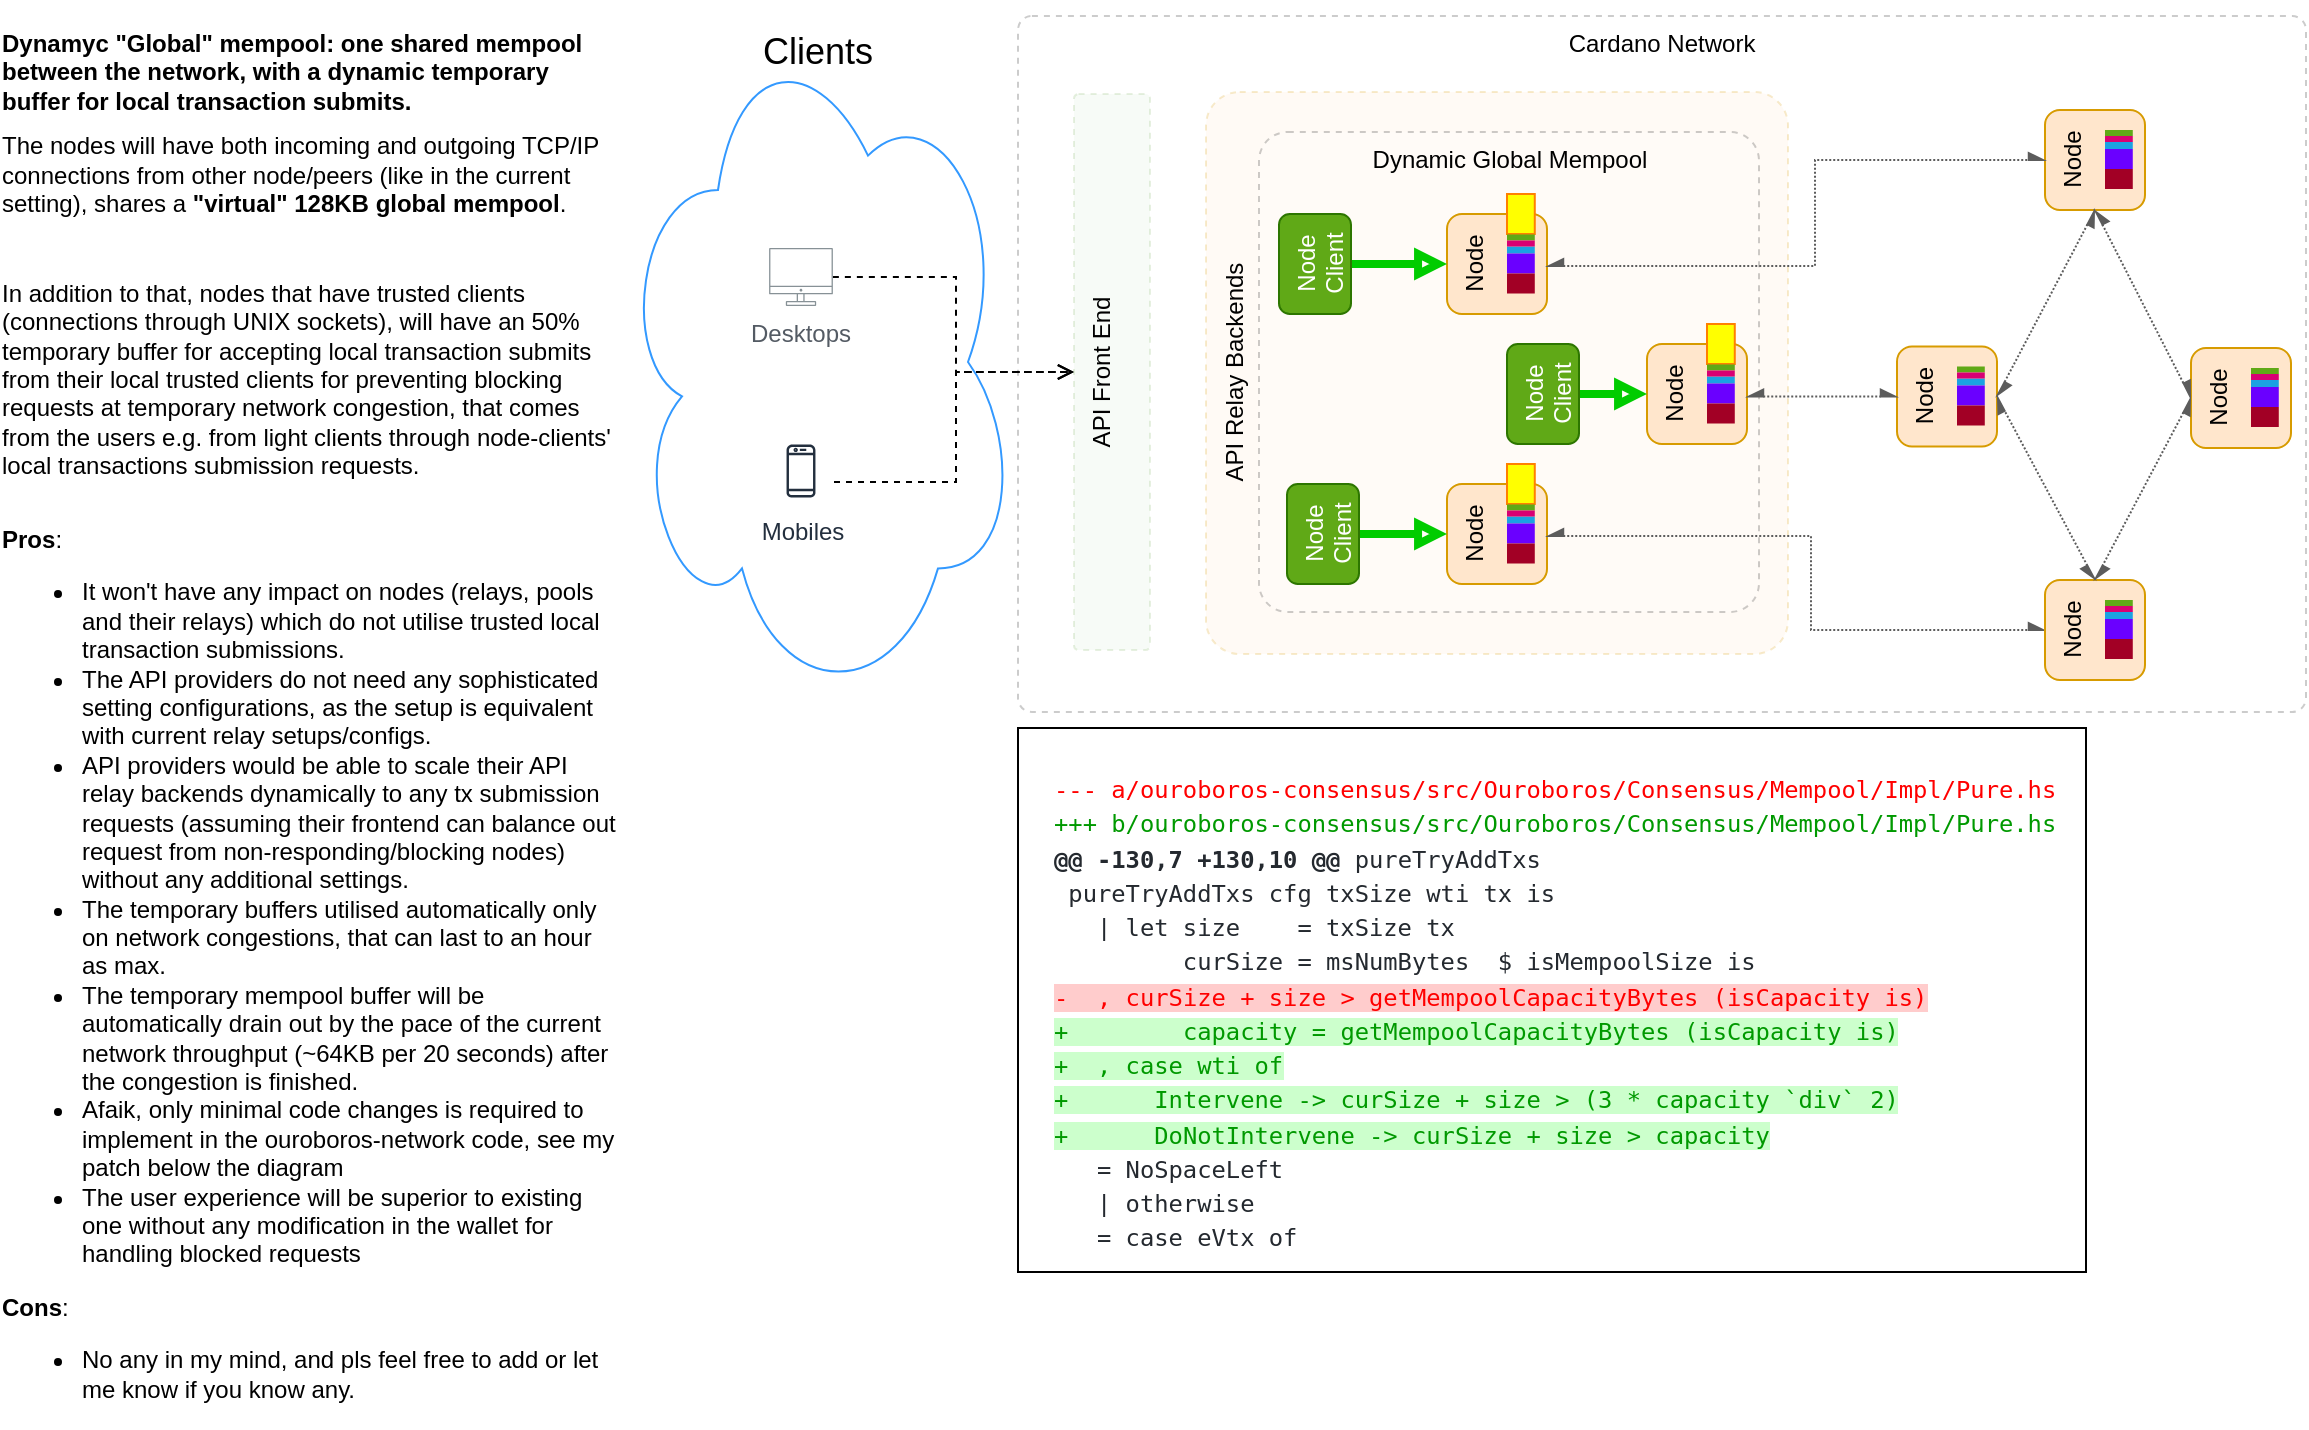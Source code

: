 <mxfile version="15.7.3" type="github"><diagram id="6a731a19-8d31-9384-78a2-239565b7b9f0" name="Page-1"><mxGraphModel dx="3910" dy="237" grid="0" gridSize="10" guides="1" tooltips="1" connect="1" arrows="1" fold="1" page="1" pageScale="1" pageWidth="1169" pageHeight="827" background="#ffffff" math="1" shadow="0"><root><mxCell id="0"/><mxCell id="1" parent="0"/><mxCell id="PWVrWmLwcKZv5xCnu7mB-158" value="Cardano Network" style="rounded=1;whiteSpace=wrap;html=1;dashed=1;verticalAlign=top;horizontal=1;spacing=2;arcSize=2;glass=0;sketch=0;shadow=0;opacity=20;strokeColor=default;fillColor=default;fontColor=default;labelPosition=center;verticalLabelPosition=middle;align=center;strokeWidth=1;" parent="1" vertex="1"><mxGeometry x="-1823" y="839" width="644" height="348" as="geometry"/></mxCell><mxCell id="-uzsMk_w0Du20uLRkKy_-36" value="Clients" style="ellipse;shape=cloud;whiteSpace=wrap;html=1;shadow=0;glass=0;labelBackgroundColor=none;labelBorderColor=none;comic=0;sketch=0;fontSize=18;fontColor=#000000;strokeColor=#3399FF;fillColor=none;verticalAlign=top;" parent="1" vertex="1"><mxGeometry x="-2023" y="840" width="200" height="344" as="geometry"/></mxCell><mxCell id="PWVrWmLwcKZv5xCnu7mB-157" value="API Relay Backends" style="rounded=1;whiteSpace=wrap;html=1;dashed=1;verticalAlign=top;horizontal=0;spacing=2;arcSize=6;glass=0;sketch=0;shadow=0;opacity=20;strokeColor=#d79b00;fillColor=#ffe6cc;" parent="1" vertex="1"><mxGeometry x="-1729" y="877" width="291" height="281" as="geometry"/></mxCell><mxCell id="PWVrWmLwcKZv5xCnu7mB-7" value="Dynamic Global Mempool" style="rounded=1;whiteSpace=wrap;dashed=1;verticalAlign=top;horizontal=1;spacing=2;arcSize=6;glass=0;sketch=0;shadow=0;opacity=20;strokeColor=default;fillColor=default;fontColor=default;html=1;labelBorderColor=none;labelBackgroundColor=none;" parent="1" vertex="1"><mxGeometry x="-1702.5" y="897" width="250" height="240" as="geometry"/></mxCell><mxCell id="PWVrWmLwcKZv5xCnu7mB-66" value="" style="group" parent="1" vertex="1" connectable="0"><mxGeometry x="-1608.5" y="938" width="50" height="50" as="geometry"/></mxCell><mxCell id="PWVrWmLwcKZv5xCnu7mB-67" value="Node" style="rounded=1;whiteSpace=wrap;html=1;fillColor=#ffe6cc;strokeColor=#d79b00;verticalAlign=top;treeFolding=0;treeMoving=0;comic=0;horizontal=0;" parent="PWVrWmLwcKZv5xCnu7mB-66" vertex="1"><mxGeometry width="50" height="50.0" as="geometry"/></mxCell><mxCell id="PWVrWmLwcKZv5xCnu7mB-70" value="" style="rounded=0;whiteSpace=wrap;html=1;shadow=0;glass=0;labelBackgroundColor=none;sketch=0;verticalAlign=top;fillColor=#FFFF00;strokeColor=#FF8000;imageAspect=1;fontColor=#ffffff;" parent="PWVrWmLwcKZv5xCnu7mB-66" vertex="1"><mxGeometry x="30" y="-10" width="13.89" height="20" as="geometry"/></mxCell><mxCell id="yDI7MJZ1IvgmgBcioRi8-4" value="" style="rounded=0;whiteSpace=wrap;html=1;shadow=0;glass=0;labelBackgroundColor=none;sketch=0;verticalAlign=top;fillColor=#60a917;strokeColor=none;imageAspect=1;fontColor=#ffffff;" parent="PWVrWmLwcKZv5xCnu7mB-66" vertex="1"><mxGeometry x="30" y="10.25" width="13.89" height="3" as="geometry"/></mxCell><mxCell id="yDI7MJZ1IvgmgBcioRi8-5" value="" style="rounded=0;whiteSpace=wrap;html=1;shadow=0;glass=0;labelBackgroundColor=none;sketch=0;verticalAlign=top;fillColor=#1ba1e2;strokeColor=none;imageAspect=1;fontColor=#ffffff;" parent="PWVrWmLwcKZv5xCnu7mB-66" vertex="1"><mxGeometry x="30" y="16.25" width="13.89" height="3.5" as="geometry"/></mxCell><mxCell id="yDI7MJZ1IvgmgBcioRi8-6" value="" style="rounded=0;whiteSpace=wrap;html=1;shadow=0;glass=0;labelBackgroundColor=none;sketch=0;verticalAlign=top;fillColor=#d80073;strokeColor=none;imageAspect=1;fontColor=#ffffff;" parent="PWVrWmLwcKZv5xCnu7mB-66" vertex="1"><mxGeometry x="30" y="13.25" width="13.89" height="3" as="geometry"/></mxCell><mxCell id="yDI7MJZ1IvgmgBcioRi8-7" value="" style="rounded=0;whiteSpace=wrap;html=1;shadow=0;glass=0;labelBackgroundColor=none;sketch=0;verticalAlign=top;fillColor=#6a00ff;strokeColor=none;imageAspect=1;fontColor=#ffffff;" parent="PWVrWmLwcKZv5xCnu7mB-66" vertex="1"><mxGeometry x="30" y="19.75" width="13.89" height="10" as="geometry"/></mxCell><mxCell id="yDI7MJZ1IvgmgBcioRi8-8" value="" style="rounded=0;whiteSpace=wrap;html=1;shadow=0;glass=0;labelBackgroundColor=none;sketch=0;verticalAlign=top;fillColor=#a20025;strokeColor=none;imageAspect=1;fontColor=#ffffff;" parent="PWVrWmLwcKZv5xCnu7mB-66" vertex="1"><mxGeometry x="30" y="29.75" width="13.89" height="10" as="geometry"/></mxCell><mxCell id="PWVrWmLwcKZv5xCnu7mB-81" value="" style="group" parent="1" vertex="1" connectable="0"><mxGeometry x="-1508.5" y="1003" width="50" height="50" as="geometry"/></mxCell><mxCell id="PWVrWmLwcKZv5xCnu7mB-82" value="Node" style="rounded=1;whiteSpace=wrap;html=1;fillColor=#ffe6cc;strokeColor=#d79b00;verticalAlign=top;treeFolding=0;treeMoving=0;comic=0;horizontal=0;" parent="PWVrWmLwcKZv5xCnu7mB-81" vertex="1"><mxGeometry width="50" height="50.0" as="geometry"/></mxCell><mxCell id="PWVrWmLwcKZv5xCnu7mB-85" value="" style="rounded=0;whiteSpace=wrap;html=1;shadow=0;glass=0;labelBackgroundColor=none;sketch=0;verticalAlign=top;fillColor=#FFFF00;strokeColor=#FF8000;imageAspect=1;fontColor=#ffffff;" parent="PWVrWmLwcKZv5xCnu7mB-81" vertex="1"><mxGeometry x="30" y="-10" width="13.89" height="20" as="geometry"/></mxCell><mxCell id="yDI7MJZ1IvgmgBcioRi8-14" value="" style="rounded=0;whiteSpace=wrap;html=1;shadow=0;glass=0;labelBackgroundColor=none;sketch=0;verticalAlign=top;fillColor=#60a917;strokeColor=none;imageAspect=1;fontColor=#ffffff;" parent="PWVrWmLwcKZv5xCnu7mB-81" vertex="1"><mxGeometry x="30" y="10.25" width="13.89" height="3" as="geometry"/></mxCell><mxCell id="yDI7MJZ1IvgmgBcioRi8-15" value="" style="rounded=0;whiteSpace=wrap;html=1;shadow=0;glass=0;labelBackgroundColor=none;sketch=0;verticalAlign=top;fillColor=#1ba1e2;strokeColor=none;imageAspect=1;fontColor=#ffffff;" parent="PWVrWmLwcKZv5xCnu7mB-81" vertex="1"><mxGeometry x="30" y="16.25" width="13.89" height="3.5" as="geometry"/></mxCell><mxCell id="yDI7MJZ1IvgmgBcioRi8-16" value="" style="rounded=0;whiteSpace=wrap;html=1;shadow=0;glass=0;labelBackgroundColor=none;sketch=0;verticalAlign=top;fillColor=#d80073;strokeColor=none;imageAspect=1;fontColor=#ffffff;" parent="PWVrWmLwcKZv5xCnu7mB-81" vertex="1"><mxGeometry x="30" y="13.25" width="13.89" height="3" as="geometry"/></mxCell><mxCell id="yDI7MJZ1IvgmgBcioRi8-17" value="" style="rounded=0;whiteSpace=wrap;html=1;shadow=0;glass=0;labelBackgroundColor=none;sketch=0;verticalAlign=top;fillColor=#6a00ff;strokeColor=none;imageAspect=1;fontColor=#ffffff;" parent="PWVrWmLwcKZv5xCnu7mB-81" vertex="1"><mxGeometry x="30" y="19.75" width="13.89" height="10" as="geometry"/></mxCell><mxCell id="yDI7MJZ1IvgmgBcioRi8-18" value="" style="rounded=0;whiteSpace=wrap;html=1;shadow=0;glass=0;labelBackgroundColor=none;sketch=0;verticalAlign=top;fillColor=#a20025;strokeColor=none;imageAspect=1;fontColor=#ffffff;" parent="PWVrWmLwcKZv5xCnu7mB-81" vertex="1"><mxGeometry x="30" y="29.75" width="13.89" height="10" as="geometry"/></mxCell><mxCell id="PWVrWmLwcKZv5xCnu7mB-86" value="" style="group" parent="1" vertex="1" connectable="0"><mxGeometry x="-1608.5" y="1073" width="50" height="50" as="geometry"/></mxCell><mxCell id="PWVrWmLwcKZv5xCnu7mB-87" value="Node" style="rounded=1;whiteSpace=wrap;html=1;fillColor=#ffe6cc;strokeColor=#d79b00;verticalAlign=top;treeFolding=0;treeMoving=0;comic=0;horizontal=0;" parent="PWVrWmLwcKZv5xCnu7mB-86" vertex="1"><mxGeometry width="50" height="50.0" as="geometry"/></mxCell><mxCell id="PWVrWmLwcKZv5xCnu7mB-90" value="" style="rounded=0;whiteSpace=wrap;html=1;shadow=0;glass=0;labelBackgroundColor=none;sketch=0;verticalAlign=top;fillColor=#FFFF00;strokeColor=#FF8000;imageAspect=1;fontColor=#ffffff;" parent="PWVrWmLwcKZv5xCnu7mB-86" vertex="1"><mxGeometry x="30" y="-10" width="13.89" height="20" as="geometry"/></mxCell><mxCell id="yDI7MJZ1IvgmgBcioRi8-9" value="" style="rounded=0;whiteSpace=wrap;html=1;shadow=0;glass=0;labelBackgroundColor=none;sketch=0;verticalAlign=top;fillColor=#60a917;strokeColor=none;imageAspect=1;fontColor=#ffffff;" parent="PWVrWmLwcKZv5xCnu7mB-86" vertex="1"><mxGeometry x="30" y="10.25" width="13.89" height="3" as="geometry"/></mxCell><mxCell id="yDI7MJZ1IvgmgBcioRi8-10" value="" style="rounded=0;whiteSpace=wrap;html=1;shadow=0;glass=0;labelBackgroundColor=none;sketch=0;verticalAlign=top;fillColor=#1ba1e2;strokeColor=none;imageAspect=1;fontColor=#ffffff;" parent="PWVrWmLwcKZv5xCnu7mB-86" vertex="1"><mxGeometry x="30" y="16.25" width="13.89" height="3.5" as="geometry"/></mxCell><mxCell id="yDI7MJZ1IvgmgBcioRi8-11" value="" style="rounded=0;whiteSpace=wrap;html=1;shadow=0;glass=0;labelBackgroundColor=none;sketch=0;verticalAlign=top;fillColor=#d80073;strokeColor=none;imageAspect=1;fontColor=#ffffff;" parent="PWVrWmLwcKZv5xCnu7mB-86" vertex="1"><mxGeometry x="30" y="13.25" width="13.89" height="3" as="geometry"/></mxCell><mxCell id="yDI7MJZ1IvgmgBcioRi8-12" value="" style="rounded=0;whiteSpace=wrap;html=1;shadow=0;glass=0;labelBackgroundColor=none;sketch=0;verticalAlign=top;fillColor=#6a00ff;strokeColor=none;imageAspect=1;fontColor=#ffffff;" parent="PWVrWmLwcKZv5xCnu7mB-86" vertex="1"><mxGeometry x="30" y="19.75" width="13.89" height="10" as="geometry"/></mxCell><mxCell id="yDI7MJZ1IvgmgBcioRi8-13" value="" style="rounded=0;whiteSpace=wrap;html=1;shadow=0;glass=0;labelBackgroundColor=none;sketch=0;verticalAlign=top;fillColor=#a20025;strokeColor=none;imageAspect=1;fontColor=#ffffff;" parent="PWVrWmLwcKZv5xCnu7mB-86" vertex="1"><mxGeometry x="30" y="29.75" width="13.89" height="10" as="geometry"/></mxCell><mxCell id="PWVrWmLwcKZv5xCnu7mB-112" value="" style="group" parent="1" vertex="1" connectable="0"><mxGeometry x="-1309.5" y="886" width="50" height="50" as="geometry"/></mxCell><mxCell id="PWVrWmLwcKZv5xCnu7mB-113" value="Node" style="rounded=1;whiteSpace=wrap;html=1;fillColor=#ffe6cc;strokeColor=#d79b00;verticalAlign=top;treeFolding=0;treeMoving=0;comic=0;horizontal=0;" parent="PWVrWmLwcKZv5xCnu7mB-112" vertex="1"><mxGeometry width="50" height="50.0" as="geometry"/></mxCell><mxCell id="PWVrWmLwcKZv5xCnu7mB-120" value="" style="rounded=0;whiteSpace=wrap;html=1;shadow=0;glass=0;labelBackgroundColor=none;sketch=0;verticalAlign=top;fillColor=#6a00ff;strokeColor=none;imageAspect=1;fontColor=#ffffff;" parent="PWVrWmLwcKZv5xCnu7mB-112" vertex="1"><mxGeometry x="30" y="19.5" width="13.89" height="10" as="geometry"/></mxCell><mxCell id="PWVrWmLwcKZv5xCnu7mB-115" value="" style="rounded=0;whiteSpace=wrap;html=1;shadow=0;glass=0;labelBackgroundColor=none;sketch=0;verticalAlign=top;fillColor=#a20025;strokeColor=none;imageAspect=1;fontColor=#ffffff;" parent="PWVrWmLwcKZv5xCnu7mB-112" vertex="1"><mxGeometry x="30" y="29.5" width="13.89" height="10" as="geometry"/></mxCell><mxCell id="yDI7MJZ1IvgmgBcioRi8-1" value="" style="rounded=0;whiteSpace=wrap;html=1;shadow=0;glass=0;labelBackgroundColor=none;sketch=0;verticalAlign=top;fillColor=#60a917;strokeColor=none;imageAspect=1;fontColor=#ffffff;" parent="PWVrWmLwcKZv5xCnu7mB-112" vertex="1"><mxGeometry x="30" y="10" width="13.89" height="3" as="geometry"/></mxCell><mxCell id="yDI7MJZ1IvgmgBcioRi8-2" value="" style="rounded=0;whiteSpace=wrap;html=1;shadow=0;glass=0;labelBackgroundColor=none;sketch=0;verticalAlign=top;fillColor=#1ba1e2;strokeColor=none;imageAspect=1;fontColor=#ffffff;" parent="PWVrWmLwcKZv5xCnu7mB-112" vertex="1"><mxGeometry x="30" y="16" width="13.89" height="3.5" as="geometry"/></mxCell><mxCell id="yDI7MJZ1IvgmgBcioRi8-3" value="" style="rounded=0;whiteSpace=wrap;html=1;shadow=0;glass=0;labelBackgroundColor=none;sketch=0;verticalAlign=top;fillColor=#d80073;strokeColor=none;imageAspect=1;fontColor=#ffffff;" parent="PWVrWmLwcKZv5xCnu7mB-112" vertex="1"><mxGeometry x="30" y="13" width="13.89" height="3" as="geometry"/></mxCell><mxCell id="PWVrWmLwcKZv5xCnu7mB-122" value="" style="group" parent="1" vertex="1" connectable="0"><mxGeometry x="-1383.5" y="1004.25" width="50" height="50" as="geometry"/></mxCell><mxCell id="PWVrWmLwcKZv5xCnu7mB-123" value="Node" style="rounded=1;whiteSpace=wrap;html=1;fillColor=#ffe6cc;strokeColor=#d79b00;verticalAlign=top;treeFolding=0;treeMoving=0;comic=0;horizontal=0;" parent="PWVrWmLwcKZv5xCnu7mB-122" vertex="1"><mxGeometry width="50" height="50.0" as="geometry"/></mxCell><mxCell id="PWVrWmLwcKZv5xCnu7mB-124" value="" style="rounded=0;whiteSpace=wrap;html=1;shadow=0;glass=0;labelBackgroundColor=none;sketch=0;verticalAlign=top;fillColor=#60a917;strokeColor=none;imageAspect=1;fontColor=#ffffff;" parent="PWVrWmLwcKZv5xCnu7mB-122" vertex="1"><mxGeometry x="30" y="10" width="13.89" height="3" as="geometry"/></mxCell><mxCell id="PWVrWmLwcKZv5xCnu7mB-125" value="" style="rounded=0;whiteSpace=wrap;html=1;shadow=0;glass=0;labelBackgroundColor=none;sketch=0;verticalAlign=top;fillColor=#1ba1e2;strokeColor=none;imageAspect=1;fontColor=#ffffff;" parent="PWVrWmLwcKZv5xCnu7mB-122" vertex="1"><mxGeometry x="30" y="16" width="13.89" height="3.5" as="geometry"/></mxCell><mxCell id="PWVrWmLwcKZv5xCnu7mB-126" value="" style="rounded=0;whiteSpace=wrap;html=1;shadow=0;glass=0;labelBackgroundColor=none;sketch=0;verticalAlign=top;fillColor=#d80073;strokeColor=none;imageAspect=1;fontColor=#ffffff;" parent="PWVrWmLwcKZv5xCnu7mB-122" vertex="1"><mxGeometry x="30" y="13" width="13.89" height="3" as="geometry"/></mxCell><mxCell id="PWVrWmLwcKZv5xCnu7mB-127" value="" style="rounded=0;whiteSpace=wrap;html=1;shadow=0;glass=0;labelBackgroundColor=none;sketch=0;verticalAlign=top;fillColor=#6a00ff;strokeColor=none;imageAspect=1;fontColor=#ffffff;" parent="PWVrWmLwcKZv5xCnu7mB-122" vertex="1"><mxGeometry x="30" y="19.5" width="13.89" height="10" as="geometry"/></mxCell><mxCell id="PWVrWmLwcKZv5xCnu7mB-128" value="" style="rounded=0;whiteSpace=wrap;html=1;shadow=0;glass=0;labelBackgroundColor=none;sketch=0;verticalAlign=top;fillColor=#a20025;strokeColor=none;imageAspect=1;fontColor=#ffffff;" parent="PWVrWmLwcKZv5xCnu7mB-122" vertex="1"><mxGeometry x="30" y="29.5" width="13.89" height="10" as="geometry"/></mxCell><mxCell id="PWVrWmLwcKZv5xCnu7mB-154" style="edgeStyle=orthogonalEdgeStyle;rounded=0;jumpStyle=none;orthogonalLoop=1;jettySize=auto;html=1;entryX=0;entryY=0.5;entryDx=0;entryDy=0;fontColor=default;startArrow=async;startFill=1;endArrow=async;endFill=1;targetPerimeterSpacing=0;strokeColor=#5C5C5C;dashed=1;dashPattern=1 1;" parent="1" source="PWVrWmLwcKZv5xCnu7mB-82" target="PWVrWmLwcKZv5xCnu7mB-123" edge="1"><mxGeometry relative="1" as="geometry"><Array as="points"><mxPoint x="-1437.5" y="1029.25"/><mxPoint x="-1437.5" y="1029.25"/></Array></mxGeometry></mxCell><mxCell id="PWVrWmLwcKZv5xCnu7mB-155" style="edgeStyle=orthogonalEdgeStyle;rounded=0;jumpStyle=none;orthogonalLoop=1;jettySize=auto;html=1;fontColor=default;startArrow=async;startFill=1;endArrow=async;endFill=1;targetPerimeterSpacing=0;strokeColor=#5C5C5C;dashed=1;dashPattern=1 1;entryX=0;entryY=0.5;entryDx=0;entryDy=0;" parent="1" source="PWVrWmLwcKZv5xCnu7mB-67" target="PWVrWmLwcKZv5xCnu7mB-113" edge="1"><mxGeometry relative="1" as="geometry"><Array as="points"><mxPoint x="-1424.5" y="964"/><mxPoint x="-1424.5" y="911"/></Array></mxGeometry></mxCell><mxCell id="PWVrWmLwcKZv5xCnu7mB-156" style="edgeStyle=orthogonalEdgeStyle;rounded=0;jumpStyle=none;orthogonalLoop=1;jettySize=auto;html=1;fontColor=default;startArrow=async;startFill=1;endArrow=async;endFill=1;targetPerimeterSpacing=0;strokeColor=#5C5C5C;dashed=1;dashPattern=1 1;entryX=0;entryY=0.5;entryDx=0;entryDy=0;" parent="1" source="PWVrWmLwcKZv5xCnu7mB-87" target="-uzsMk_w0Du20uLRkKy_-2" edge="1"><mxGeometry relative="1" as="geometry"><Array as="points"><mxPoint x="-1426.5" y="1099"/><mxPoint x="-1426.5" y="1146"/></Array></mxGeometry></mxCell><mxCell id="-uzsMk_w0Du20uLRkKy_-1" value="" style="group" parent="1" vertex="1" connectable="0"><mxGeometry x="-1309.5" y="1121" width="50" height="50" as="geometry"/></mxCell><mxCell id="-uzsMk_w0Du20uLRkKy_-2" value="Node" style="rounded=1;whiteSpace=wrap;html=1;fillColor=#ffe6cc;strokeColor=#d79b00;verticalAlign=top;treeFolding=0;treeMoving=0;comic=0;horizontal=0;" parent="-uzsMk_w0Du20uLRkKy_-1" vertex="1"><mxGeometry width="50" height="50.0" as="geometry"/></mxCell><mxCell id="-uzsMk_w0Du20uLRkKy_-3" value="" style="rounded=0;whiteSpace=wrap;html=1;shadow=0;glass=0;labelBackgroundColor=none;sketch=0;verticalAlign=top;fillColor=#60a917;strokeColor=none;imageAspect=1;fontColor=#ffffff;" parent="-uzsMk_w0Du20uLRkKy_-1" vertex="1"><mxGeometry x="30" y="10" width="13.89" height="3" as="geometry"/></mxCell><mxCell id="-uzsMk_w0Du20uLRkKy_-4" value="" style="rounded=0;whiteSpace=wrap;html=1;shadow=0;glass=0;labelBackgroundColor=none;sketch=0;verticalAlign=top;fillColor=#1ba1e2;strokeColor=none;imageAspect=1;fontColor=#ffffff;" parent="-uzsMk_w0Du20uLRkKy_-1" vertex="1"><mxGeometry x="30" y="16" width="13.89" height="3.5" as="geometry"/></mxCell><mxCell id="-uzsMk_w0Du20uLRkKy_-5" value="" style="rounded=0;whiteSpace=wrap;html=1;shadow=0;glass=0;labelBackgroundColor=none;sketch=0;verticalAlign=top;fillColor=#d80073;strokeColor=none;imageAspect=1;fontColor=#ffffff;" parent="-uzsMk_w0Du20uLRkKy_-1" vertex="1"><mxGeometry x="30" y="13" width="13.89" height="3" as="geometry"/></mxCell><mxCell id="-uzsMk_w0Du20uLRkKy_-6" value="" style="rounded=0;whiteSpace=wrap;html=1;shadow=0;glass=0;labelBackgroundColor=none;sketch=0;verticalAlign=top;fillColor=#6a00ff;strokeColor=none;imageAspect=1;fontColor=#ffffff;" parent="-uzsMk_w0Du20uLRkKy_-1" vertex="1"><mxGeometry x="30" y="19.5" width="13.89" height="10" as="geometry"/></mxCell><mxCell id="-uzsMk_w0Du20uLRkKy_-7" value="" style="rounded=0;whiteSpace=wrap;html=1;shadow=0;glass=0;labelBackgroundColor=none;sketch=0;verticalAlign=top;fillColor=#a20025;strokeColor=none;imageAspect=1;fontColor=#ffffff;" parent="-uzsMk_w0Du20uLRkKy_-1" vertex="1"><mxGeometry x="30" y="29.5" width="13.89" height="10" as="geometry"/></mxCell><mxCell id="-uzsMk_w0Du20uLRkKy_-8" value="" style="group" parent="1" vertex="1" connectable="0"><mxGeometry x="-1236.5" y="1005" width="50" height="50" as="geometry"/></mxCell><mxCell id="-uzsMk_w0Du20uLRkKy_-9" value="Node" style="rounded=1;whiteSpace=wrap;html=1;fillColor=#ffe6cc;strokeColor=#d79b00;verticalAlign=top;treeFolding=0;treeMoving=0;comic=0;horizontal=0;" parent="-uzsMk_w0Du20uLRkKy_-8" vertex="1"><mxGeometry width="50" height="50.0" as="geometry"/></mxCell><mxCell id="-uzsMk_w0Du20uLRkKy_-10" value="" style="rounded=0;whiteSpace=wrap;html=1;shadow=0;glass=0;labelBackgroundColor=none;sketch=0;verticalAlign=top;fillColor=#60a917;strokeColor=none;imageAspect=1;fontColor=#ffffff;" parent="-uzsMk_w0Du20uLRkKy_-8" vertex="1"><mxGeometry x="30" y="10" width="13.89" height="3" as="geometry"/></mxCell><mxCell id="-uzsMk_w0Du20uLRkKy_-11" value="" style="rounded=0;whiteSpace=wrap;html=1;shadow=0;glass=0;labelBackgroundColor=none;sketch=0;verticalAlign=top;fillColor=#1ba1e2;strokeColor=none;imageAspect=1;fontColor=#ffffff;" parent="-uzsMk_w0Du20uLRkKy_-8" vertex="1"><mxGeometry x="30" y="16" width="13.89" height="3.5" as="geometry"/></mxCell><mxCell id="-uzsMk_w0Du20uLRkKy_-12" value="" style="rounded=0;whiteSpace=wrap;html=1;shadow=0;glass=0;labelBackgroundColor=none;sketch=0;verticalAlign=top;fillColor=#d80073;strokeColor=none;imageAspect=1;fontColor=#ffffff;" parent="-uzsMk_w0Du20uLRkKy_-8" vertex="1"><mxGeometry x="30" y="13" width="13.89" height="3" as="geometry"/></mxCell><mxCell id="-uzsMk_w0Du20uLRkKy_-13" value="" style="rounded=0;whiteSpace=wrap;html=1;shadow=0;glass=0;labelBackgroundColor=none;sketch=0;verticalAlign=top;fillColor=#6a00ff;strokeColor=none;imageAspect=1;fontColor=#ffffff;" parent="-uzsMk_w0Du20uLRkKy_-8" vertex="1"><mxGeometry x="30" y="19.5" width="13.89" height="10" as="geometry"/></mxCell><mxCell id="-uzsMk_w0Du20uLRkKy_-14" value="" style="rounded=0;whiteSpace=wrap;html=1;shadow=0;glass=0;labelBackgroundColor=none;sketch=0;verticalAlign=top;fillColor=#a20025;strokeColor=none;imageAspect=1;fontColor=#ffffff;" parent="-uzsMk_w0Du20uLRkKy_-8" vertex="1"><mxGeometry x="30" y="29.5" width="13.89" height="10" as="geometry"/></mxCell><mxCell id="-uzsMk_w0Du20uLRkKy_-15" style="edgeStyle=none;rounded=0;jumpStyle=none;orthogonalLoop=1;jettySize=auto;html=1;fontColor=default;startArrow=async;startFill=1;endArrow=async;endFill=1;targetPerimeterSpacing=0;strokeColor=#5C5C5C;exitX=0.5;exitY=1;exitDx=0;exitDy=0;entryX=0;entryY=0.5;entryDx=0;entryDy=0;dashed=1;dashPattern=1 1;" parent="1" source="PWVrWmLwcKZv5xCnu7mB-113" target="-uzsMk_w0Du20uLRkKy_-9" edge="1"><mxGeometry relative="1" as="geometry"/></mxCell><mxCell id="-uzsMk_w0Du20uLRkKy_-16" style="edgeStyle=none;rounded=0;jumpStyle=none;orthogonalLoop=1;jettySize=auto;html=1;entryX=0.5;entryY=0;entryDx=0;entryDy=0;fontColor=default;startArrow=async;startFill=1;endArrow=async;endFill=1;targetPerimeterSpacing=0;strokeColor=#5C5C5C;exitX=0;exitY=0.5;exitDx=0;exitDy=0;dashed=1;dashPattern=1 1;" parent="1" source="-uzsMk_w0Du20uLRkKy_-9" target="-uzsMk_w0Du20uLRkKy_-2" edge="1"><mxGeometry relative="1" as="geometry"/></mxCell><mxCell id="-uzsMk_w0Du20uLRkKy_-17" style="edgeStyle=none;rounded=0;jumpStyle=none;orthogonalLoop=1;jettySize=auto;html=1;fontColor=default;startArrow=async;startFill=1;endArrow=async;endFill=1;targetPerimeterSpacing=0;strokeColor=#5C5C5C;entryX=1;entryY=0.5;entryDx=0;entryDy=0;exitX=0.5;exitY=1;exitDx=0;exitDy=0;dashed=1;dashPattern=1 1;" parent="1" source="PWVrWmLwcKZv5xCnu7mB-113" target="PWVrWmLwcKZv5xCnu7mB-123" edge="1"><mxGeometry relative="1" as="geometry"/></mxCell><mxCell id="-uzsMk_w0Du20uLRkKy_-18" style="edgeStyle=none;rounded=0;jumpStyle=none;orthogonalLoop=1;jettySize=auto;html=1;entryX=1;entryY=0.5;entryDx=0;entryDy=0;fontColor=default;startArrow=async;startFill=1;endArrow=async;endFill=1;targetPerimeterSpacing=0;strokeColor=#5C5C5C;exitX=0.5;exitY=0;exitDx=0;exitDy=0;dashed=1;dashPattern=1 1;" parent="1" source="-uzsMk_w0Du20uLRkKy_-2" target="PWVrWmLwcKZv5xCnu7mB-123" edge="1"><mxGeometry relative="1" as="geometry"/></mxCell><mxCell id="-uzsMk_w0Du20uLRkKy_-31" style="edgeStyle=orthogonalEdgeStyle;rounded=0;jumpStyle=none;orthogonalLoop=1;jettySize=auto;html=1;entryX=0;entryY=0.5;entryDx=0;entryDy=0;labelBackgroundColor=none;fontColor=#B0B0B0;startArrow=none;startFill=0;endArrow=open;endFill=0;targetPerimeterSpacing=0;strokeColor=default;dashed=1;" parent="1" source="-uzsMk_w0Du20uLRkKy_-26" target="-uzsMk_w0Du20uLRkKy_-29" edge="1"><mxGeometry relative="1" as="geometry"><Array as="points"><mxPoint x="-1854" y="970"/><mxPoint x="-1854" y="1017"/></Array></mxGeometry></mxCell><mxCell id="-uzsMk_w0Du20uLRkKy_-26" value="Desktops" style="sketch=0;outlineConnect=0;gradientColor=none;fontColor=#545B64;strokeColor=none;fillColor=#879196;dashed=0;verticalLabelPosition=bottom;verticalAlign=top;align=center;html=1;fontSize=12;fontStyle=0;aspect=fixed;shape=mxgraph.aws4.illustration_desktop;pointerEvents=1;shadow=0;glass=0;labelBackgroundColor=none;comic=0;" parent="1" vertex="1"><mxGeometry x="-1947.44" y="955" width="31.87" height="29" as="geometry"/></mxCell><mxCell id="-uzsMk_w0Du20uLRkKy_-30" style="edgeStyle=orthogonalEdgeStyle;rounded=0;jumpStyle=none;orthogonalLoop=1;jettySize=auto;html=1;entryX=0;entryY=0.5;entryDx=0;entryDy=0;labelBackgroundColor=none;fontColor=#B0B0B0;startArrow=none;startFill=0;endArrow=open;endFill=0;targetPerimeterSpacing=0;strokeColor=default;dashed=1;" parent="1" source="-uzsMk_w0Du20uLRkKy_-27" target="-uzsMk_w0Du20uLRkKy_-29" edge="1"><mxGeometry relative="1" as="geometry"><Array as="points"><mxPoint x="-1854" y="1072"/><mxPoint x="-1854" y="1017"/></Array></mxGeometry></mxCell><mxCell id="-uzsMk_w0Du20uLRkKy_-27" value="Mobiles" style="sketch=0;outlineConnect=0;fontColor=#232F3E;gradientColor=none;strokeColor=#232F3E;fillColor=#ffffff;dashed=0;verticalLabelPosition=bottom;verticalAlign=top;align=center;html=1;fontSize=12;fontStyle=0;aspect=fixed;shape=mxgraph.aws4.resourceIcon;resIcon=mxgraph.aws4.mobile_client;shadow=0;glass=0;labelBackgroundColor=none;comic=0;" parent="1" vertex="1"><mxGeometry x="-1948" y="1050" width="33" height="33" as="geometry"/></mxCell><mxCell id="-uzsMk_w0Du20uLRkKy_-29" value="API Front End" style="rounded=1;whiteSpace=wrap;html=1;dashed=1;verticalAlign=top;horizontal=0;spacing=2;arcSize=6;glass=0;sketch=0;shadow=0;opacity=20;strokeColor=#82b366;fillColor=#d5e8d4;" parent="1" vertex="1"><mxGeometry x="-1795" y="878" width="38" height="278" as="geometry"/></mxCell><mxCell id="yDI7MJZ1IvgmgBcioRi8-28" style="edgeStyle=orthogonalEdgeStyle;rounded=0;orthogonalLoop=1;jettySize=auto;html=1;entryX=0;entryY=0.5;entryDx=0;entryDy=0;startArrow=none;startFill=0;endArrow=block;endFill=0;fillColor=#f0a30a;strokeColor=#00CC00;strokeWidth=4;" parent="1" source="yDI7MJZ1IvgmgBcioRi8-20" target="PWVrWmLwcKZv5xCnu7mB-67" edge="1"><mxGeometry relative="1" as="geometry"/></mxCell><mxCell id="yDI7MJZ1IvgmgBcioRi8-20" value="Node Client" style="rounded=1;whiteSpace=wrap;html=1;fillColor=#60a917;strokeColor=#2D7600;verticalAlign=top;treeFolding=0;treeMoving=0;comic=0;horizontal=0;container=0;fontColor=#ffffff;" parent="1" vertex="1"><mxGeometry x="-1692.5" y="938" width="36" height="50" as="geometry"/></mxCell><mxCell id="yDI7MJZ1IvgmgBcioRi8-31" style="edgeStyle=orthogonalEdgeStyle;rounded=0;orthogonalLoop=1;jettySize=auto;html=1;startArrow=none;startFill=0;endArrow=block;endFill=0;strokeColor=#00CC00;strokeWidth=4;" parent="1" source="yDI7MJZ1IvgmgBcioRi8-26" target="PWVrWmLwcKZv5xCnu7mB-82" edge="1"><mxGeometry relative="1" as="geometry"/></mxCell><mxCell id="yDI7MJZ1IvgmgBcioRi8-26" value="Node Client" style="rounded=1;whiteSpace=wrap;html=1;fillColor=#60a917;strokeColor=#2D7600;verticalAlign=top;treeFolding=0;treeMoving=0;comic=0;horizontal=0;container=0;fontColor=#ffffff;" parent="1" vertex="1"><mxGeometry x="-1578.5" y="1003" width="36" height="50" as="geometry"/></mxCell><mxCell id="yDI7MJZ1IvgmgBcioRi8-32" style="edgeStyle=orthogonalEdgeStyle;rounded=0;orthogonalLoop=1;jettySize=auto;html=1;startArrow=none;startFill=0;endArrow=block;endFill=0;strokeColor=#00CC00;strokeWidth=4;" parent="1" source="yDI7MJZ1IvgmgBcioRi8-27" target="PWVrWmLwcKZv5xCnu7mB-87" edge="1"><mxGeometry relative="1" as="geometry"/></mxCell><mxCell id="yDI7MJZ1IvgmgBcioRi8-27" value="Node Client" style="rounded=1;whiteSpace=wrap;html=1;fillColor=#60a917;strokeColor=#2D7600;verticalAlign=top;treeFolding=0;treeMoving=0;comic=0;horizontal=0;container=0;fontColor=#ffffff;" parent="1" vertex="1"><mxGeometry x="-1688.5" y="1073" width="36" height="50" as="geometry"/></mxCell><mxCell id="0xb4OPmmVKWiI0po0A9q-2" value="&lt;h1 style=&quot;text-align: left ; font-size: 12px&quot;&gt;&lt;span style=&quot;font-size: 12px&quot;&gt;Dynamyc &quot;Global&quot; mempool: one shared mempool between the network, with a dynamic temporary buffer for local transaction submits.&lt;/span&gt;&lt;/h1&gt;&lt;h1 style=&quot;text-align: left ; font-size: 12px&quot;&gt;&lt;span style=&quot;font-size: 12px ; font-weight: normal&quot;&gt;The nodes will have both incoming and outgoing TCP/IP connections from other node/peers (like in the current setting), shares a &lt;/span&gt;&lt;span style=&quot;font-size: 12px&quot;&gt;&quot;virtual&quot; 128KB&lt;/span&gt;&lt;span style=&quot;font-size: 12px ; font-weight: normal&quot;&gt; &lt;/span&gt;&lt;span style=&quot;font-size: 12px&quot;&gt;global mempool&lt;span style=&quot;font-weight: normal&quot;&gt;.&lt;/span&gt;&lt;/span&gt;&lt;/h1&gt;&lt;h1 style=&quot;text-align: left ; font-size: 12px&quot;&gt;&lt;br&gt;&lt;/h1&gt;&lt;h1 style=&quot;text-align: left ; font-size: 12px&quot;&gt;&lt;span style=&quot;font-weight: 400&quot;&gt;In addition to that, nodes that have trusted clients (connections through UNIX sockets), will have an 50% temporary buffer for accepting local transaction submits from their local trusted clients for preventing blocking requests at temporary network congestion, that comes from the users e.g. from light clients through node-clients' local transactions submission requests.&lt;/span&gt;&lt;/h1&gt;&lt;div style=&quot;text-align: left&quot;&gt;&lt;span style=&quot;font-weight: 400&quot;&gt;&lt;br&gt;&lt;/span&gt;&lt;/div&gt;&lt;div style=&quot;text-align: left&quot;&gt;&lt;b&gt;Pros&lt;/b&gt;&lt;span style=&quot;font-weight: 400&quot;&gt;:&lt;/span&gt;&lt;/div&gt;&lt;div style=&quot;text-align: left&quot;&gt;&lt;ul&gt;&lt;li&gt;&lt;span style=&quot;font-weight: 400&quot;&gt;It won't have any impact on nodes (relays, pools and their relays) which do not utilise trusted local transaction submissions.&lt;/span&gt;&lt;/li&gt;&lt;li&gt;&lt;span style=&quot;font-weight: 400&quot;&gt;The API providers do not need any sophisticated setting configurations, as the setup is equivalent with current relay setups/configs.&lt;/span&gt;&lt;/li&gt;&lt;li&gt;&lt;span style=&quot;font-weight: 400&quot;&gt;API providers would be able to scale their API relay backends dynamically to any tx submission requests (assuming their frontend can balance out request from non-responding/blocking nodes) without any additional settings.&lt;/span&gt;&lt;/li&gt;&lt;li&gt;The temporary buffers utilised automatically only on network congestions, that can last to an hour as max.&lt;/li&gt;&lt;li&gt;The temporary mempool buffer will be automatically drain out by the pace of the current network throughput (~64KB per 20 seconds) after the congestion is finished.&lt;/li&gt;&lt;li&gt;Afaik, only minimal code changes is required to implement in the ouroboros-network code, see my patch below the diagram&lt;/li&gt;&lt;li&gt;The user experience will be superior to existing one without any modification in the wallet for handling blocked requests&lt;/li&gt;&lt;/ul&gt;&lt;/div&gt;&lt;div style=&quot;text-align: left&quot;&gt;&lt;b&gt;Cons&lt;/b&gt;&lt;span style=&quot;font-weight: 400&quot;&gt;:&lt;/span&gt;&lt;/div&gt;&lt;div style=&quot;text-align: left&quot;&gt;&lt;ul&gt;&lt;li&gt;&lt;span style=&quot;font-weight: 400&quot;&gt;No any in my mind, and pls feel free to add or let me know if you know any.&lt;/span&gt;&lt;/li&gt;&lt;/ul&gt;&lt;/div&gt;" style="text;html=1;strokeColor=none;fillColor=none;align=center;verticalAlign=top;whiteSpace=wrap;rounded=0;shadow=0;glass=0;dashed=1;labelBackgroundColor=none;labelBorderColor=none;comic=0;sketch=0;fontSize=12;fontColor=#000000;" parent="1" vertex="1"><mxGeometry x="-2332" y="831" width="309" height="683" as="geometry"/></mxCell><mxCell id="0xb4OPmmVKWiI0po0A9q-3" value="&lt;pre style=&quot;box-sizing: border-box ; font-size: 11.9px ; margin-top: 0px ; margin-bottom: 0px ; overflow-wrap: normal ; padding: 16px ; overflow: auto ; line-height: 1.45 ; border-radius: 6px ; word-break: normal ; font-style: normal ; font-weight: 400 ; letter-spacing: normal ; text-indent: 0px ; text-transform: none ; word-spacing: 0px&quot;&gt;&lt;span class=&quot;pl-md&quot; style=&quot;box-sizing: border-box&quot;&gt;&lt;font color=&quot;#ff0000&quot;&gt;--- a/ouroboros-consensus/src/Ouroboros/Consensus/Mempool/Impl/Pure.hs&lt;/font&gt;&lt;/span&gt;&lt;font color=&quot;#24292f&quot;&gt;&lt;br&gt;&lt;/font&gt;&lt;span class=&quot;pl-mi1&quot; style=&quot;box-sizing: border-box&quot;&gt;&lt;font color=&quot;#009900&quot;&gt;+++ b/ouroboros-consensus/src/Ouroboros/Consensus/Mempool/Impl/Pure.hs&lt;/font&gt;&lt;/span&gt;&lt;font color=&quot;#24292f&quot;&gt;&lt;br&gt;&lt;/font&gt;&lt;span class=&quot;pl-mdr&quot; style=&quot;color: rgb(36 , 41 , 47) ; box-sizing: border-box ; font-weight: bold&quot;&gt;@@ -130,7 +130,10 @@&lt;/span&gt;&lt;font color=&quot;#24292f&quot;&gt; pureTryAddTxs&lt;br&gt; pureTryAddTxs cfg txSize wti tx is&lt;br&gt;   | let size    = txSize tx&lt;br&gt;         curSize = msNumBytes  $ isMempoolSize is&lt;br&gt;&lt;/font&gt;&lt;span style=&quot;background-color: rgb(255 , 204 , 204)&quot;&gt;&lt;span class=&quot;pl-md&quot; style=&quot;box-sizing: border-box&quot;&gt;&lt;font color=&quot;#ff0000&quot;&gt;&lt;span class=&quot;pl-md&quot; style=&quot;box-sizing: border-box&quot;&gt;-&lt;/span&gt;  , curSize + size &amp;gt; getMempoolCapacityBytes (isCapacity is)&lt;/font&gt;&lt;/span&gt;&lt;font color=&quot;#24292f&quot;&gt;&lt;br&gt;&lt;/font&gt;&lt;/span&gt;&lt;font color=&quot;#009900&quot; style=&quot;background-color: rgb(204 , 255 , 204)&quot;&gt;&lt;span class=&quot;pl-mi1&quot; style=&quot;box-sizing: border-box&quot;&gt;&lt;span class=&quot;pl-mi1&quot; style=&quot;box-sizing: border-box&quot;&gt;+&lt;/span&gt;        capacity = getMempoolCapacityBytes (isCapacity is)&lt;/span&gt;&lt;br&gt;&lt;span class=&quot;pl-mi1&quot; style=&quot;box-sizing: border-box&quot;&gt;&lt;span class=&quot;pl-mi1&quot; style=&quot;box-sizing: border-box&quot;&gt;+&lt;/span&gt;  , case wti of&lt;/span&gt;&lt;br&gt;&lt;span class=&quot;pl-mi1&quot; style=&quot;box-sizing: border-box&quot;&gt;&lt;span class=&quot;pl-mi1&quot; style=&quot;box-sizing: border-box&quot;&gt;+&lt;/span&gt;      Intervene -&amp;gt; curSize + size &amp;gt; (3 * capacity `div` 2)&lt;/span&gt;&lt;br&gt;&lt;span class=&quot;pl-mi1&quot; style=&quot;box-sizing: border-box&quot;&gt;&lt;span class=&quot;pl-mi1&quot; style=&quot;box-sizing: border-box&quot;&gt;+&lt;/span&gt;      DoNotIntervene -&amp;gt; curSize + size &amp;gt; capacity&lt;/span&gt;&lt;/font&gt;&lt;font color=&quot;#24292f&quot;&gt;&lt;br&gt;   = NoSpaceLeft&lt;br&gt;   | otherwise&lt;br&gt;   = case eVtx of&lt;/font&gt;&lt;/pre&gt;" style="text;whiteSpace=wrap;html=1;strokeColor=default;" parent="1" vertex="1"><mxGeometry x="-1823" y="1195" width="534" height="272" as="geometry"/></mxCell></root></mxGraphModel></diagram></mxfile>